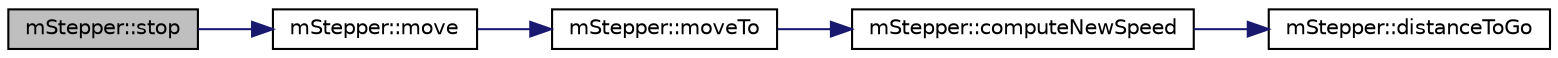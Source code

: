 digraph "mStepper::stop"
{
 // LATEX_PDF_SIZE
  edge [fontname="Helvetica",fontsize="10",labelfontname="Helvetica",labelfontsize="10"];
  node [fontname="Helvetica",fontsize="10",shape=record];
  rankdir="LR";
  Node1 [label="mStepper::stop",height=0.2,width=0.4,color="black", fillcolor="grey75", style="filled", fontcolor="black",tooltip=" "];
  Node1 -> Node2 [color="midnightblue",fontsize="10",style="solid",fontname="Helvetica"];
  Node2 [label="mStepper::move",height=0.2,width=0.4,color="black", fillcolor="white", style="filled",URL="$classm_stepper.html#a802a982577067cdc92dbf9dee161f21a",tooltip=" "];
  Node2 -> Node3 [color="midnightblue",fontsize="10",style="solid",fontname="Helvetica"];
  Node3 [label="mStepper::moveTo",height=0.2,width=0.4,color="black", fillcolor="white", style="filled",URL="$classm_stepper.html#a24f9110b7c19eea982adc1743a3a5ee5",tooltip=" "];
  Node3 -> Node4 [color="midnightblue",fontsize="10",style="solid",fontname="Helvetica"];
  Node4 [label="mStepper::computeNewSpeed",height=0.2,width=0.4,color="black", fillcolor="white", style="filled",URL="$classm_stepper.html#aaa144f38066388f8174cfec927728373",tooltip=" "];
  Node4 -> Node5 [color="midnightblue",fontsize="10",style="solid",fontname="Helvetica"];
  Node5 [label="mStepper::distanceToGo",height=0.2,width=0.4,color="black", fillcolor="white", style="filled",URL="$classm_stepper.html#ac8e6a9138ac550b59a3272478add1383",tooltip=" "];
}
